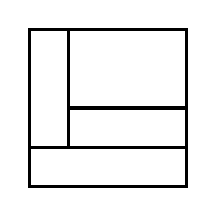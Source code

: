 \begin{tikzpicture}[very thick, scale=.5]
    \draw (0,1) rectangle (1,4);
    \draw (1,2) rectangle (4,4);
    \draw (1,1) rectangle (4,2);
    \draw (0,0) rectangle (4,1);
\end{tikzpicture}
